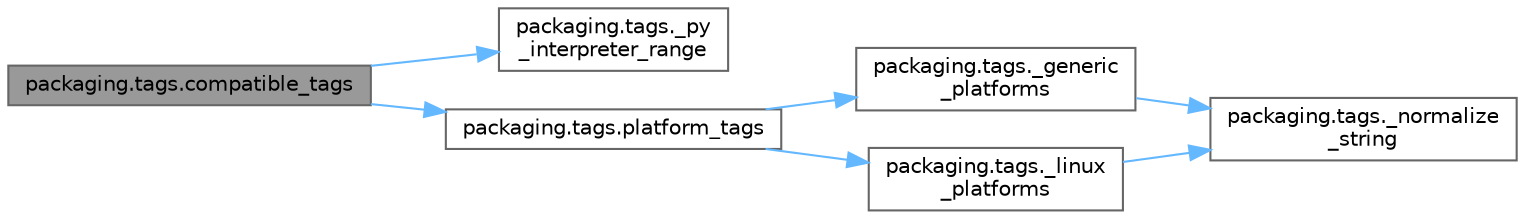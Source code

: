 digraph "packaging.tags.compatible_tags"
{
 // LATEX_PDF_SIZE
  bgcolor="transparent";
  edge [fontname=Helvetica,fontsize=10,labelfontname=Helvetica,labelfontsize=10];
  node [fontname=Helvetica,fontsize=10,shape=box,height=0.2,width=0.4];
  rankdir="LR";
  Node1 [id="Node000001",label="packaging.tags.compatible_tags",height=0.2,width=0.4,color="gray40", fillcolor="grey60", style="filled", fontcolor="black",tooltip=" "];
  Node1 -> Node2 [id="edge1_Node000001_Node000002",color="steelblue1",style="solid",tooltip=" "];
  Node2 [id="Node000002",label="packaging.tags._py\l_interpreter_range",height=0.2,width=0.4,color="grey40", fillcolor="white", style="filled",URL="$namespacepackaging_1_1tags.html#aba7f2e1b4a93283fa1010090cb24be05",tooltip=" "];
  Node1 -> Node3 [id="edge2_Node000001_Node000003",color="steelblue1",style="solid",tooltip=" "];
  Node3 [id="Node000003",label="packaging.tags.platform_tags",height=0.2,width=0.4,color="grey40", fillcolor="white", style="filled",URL="$namespacepackaging_1_1tags.html#aa017f8160b48cb037b5ce595c474012c",tooltip=" "];
  Node3 -> Node4 [id="edge3_Node000003_Node000004",color="steelblue1",style="solid",tooltip=" "];
  Node4 [id="Node000004",label="packaging.tags._generic\l_platforms",height=0.2,width=0.4,color="grey40", fillcolor="white", style="filled",URL="$namespacepackaging_1_1tags.html#aac26697220c2cb2c75461ad977c3349c",tooltip=" "];
  Node4 -> Node5 [id="edge4_Node000004_Node000005",color="steelblue1",style="solid",tooltip=" "];
  Node5 [id="Node000005",label="packaging.tags._normalize\l_string",height=0.2,width=0.4,color="grey40", fillcolor="white", style="filled",URL="$namespacepackaging_1_1tags.html#ad93330763ea538e20338143777939975",tooltip=" "];
  Node3 -> Node6 [id="edge5_Node000003_Node000006",color="steelblue1",style="solid",tooltip=" "];
  Node6 [id="Node000006",label="packaging.tags._linux\l_platforms",height=0.2,width=0.4,color="grey40", fillcolor="white", style="filled",URL="$namespacepackaging_1_1tags.html#a660ef3bf20b3d67913744e07dd307728",tooltip=" "];
  Node6 -> Node5 [id="edge6_Node000006_Node000005",color="steelblue1",style="solid",tooltip=" "];
}
